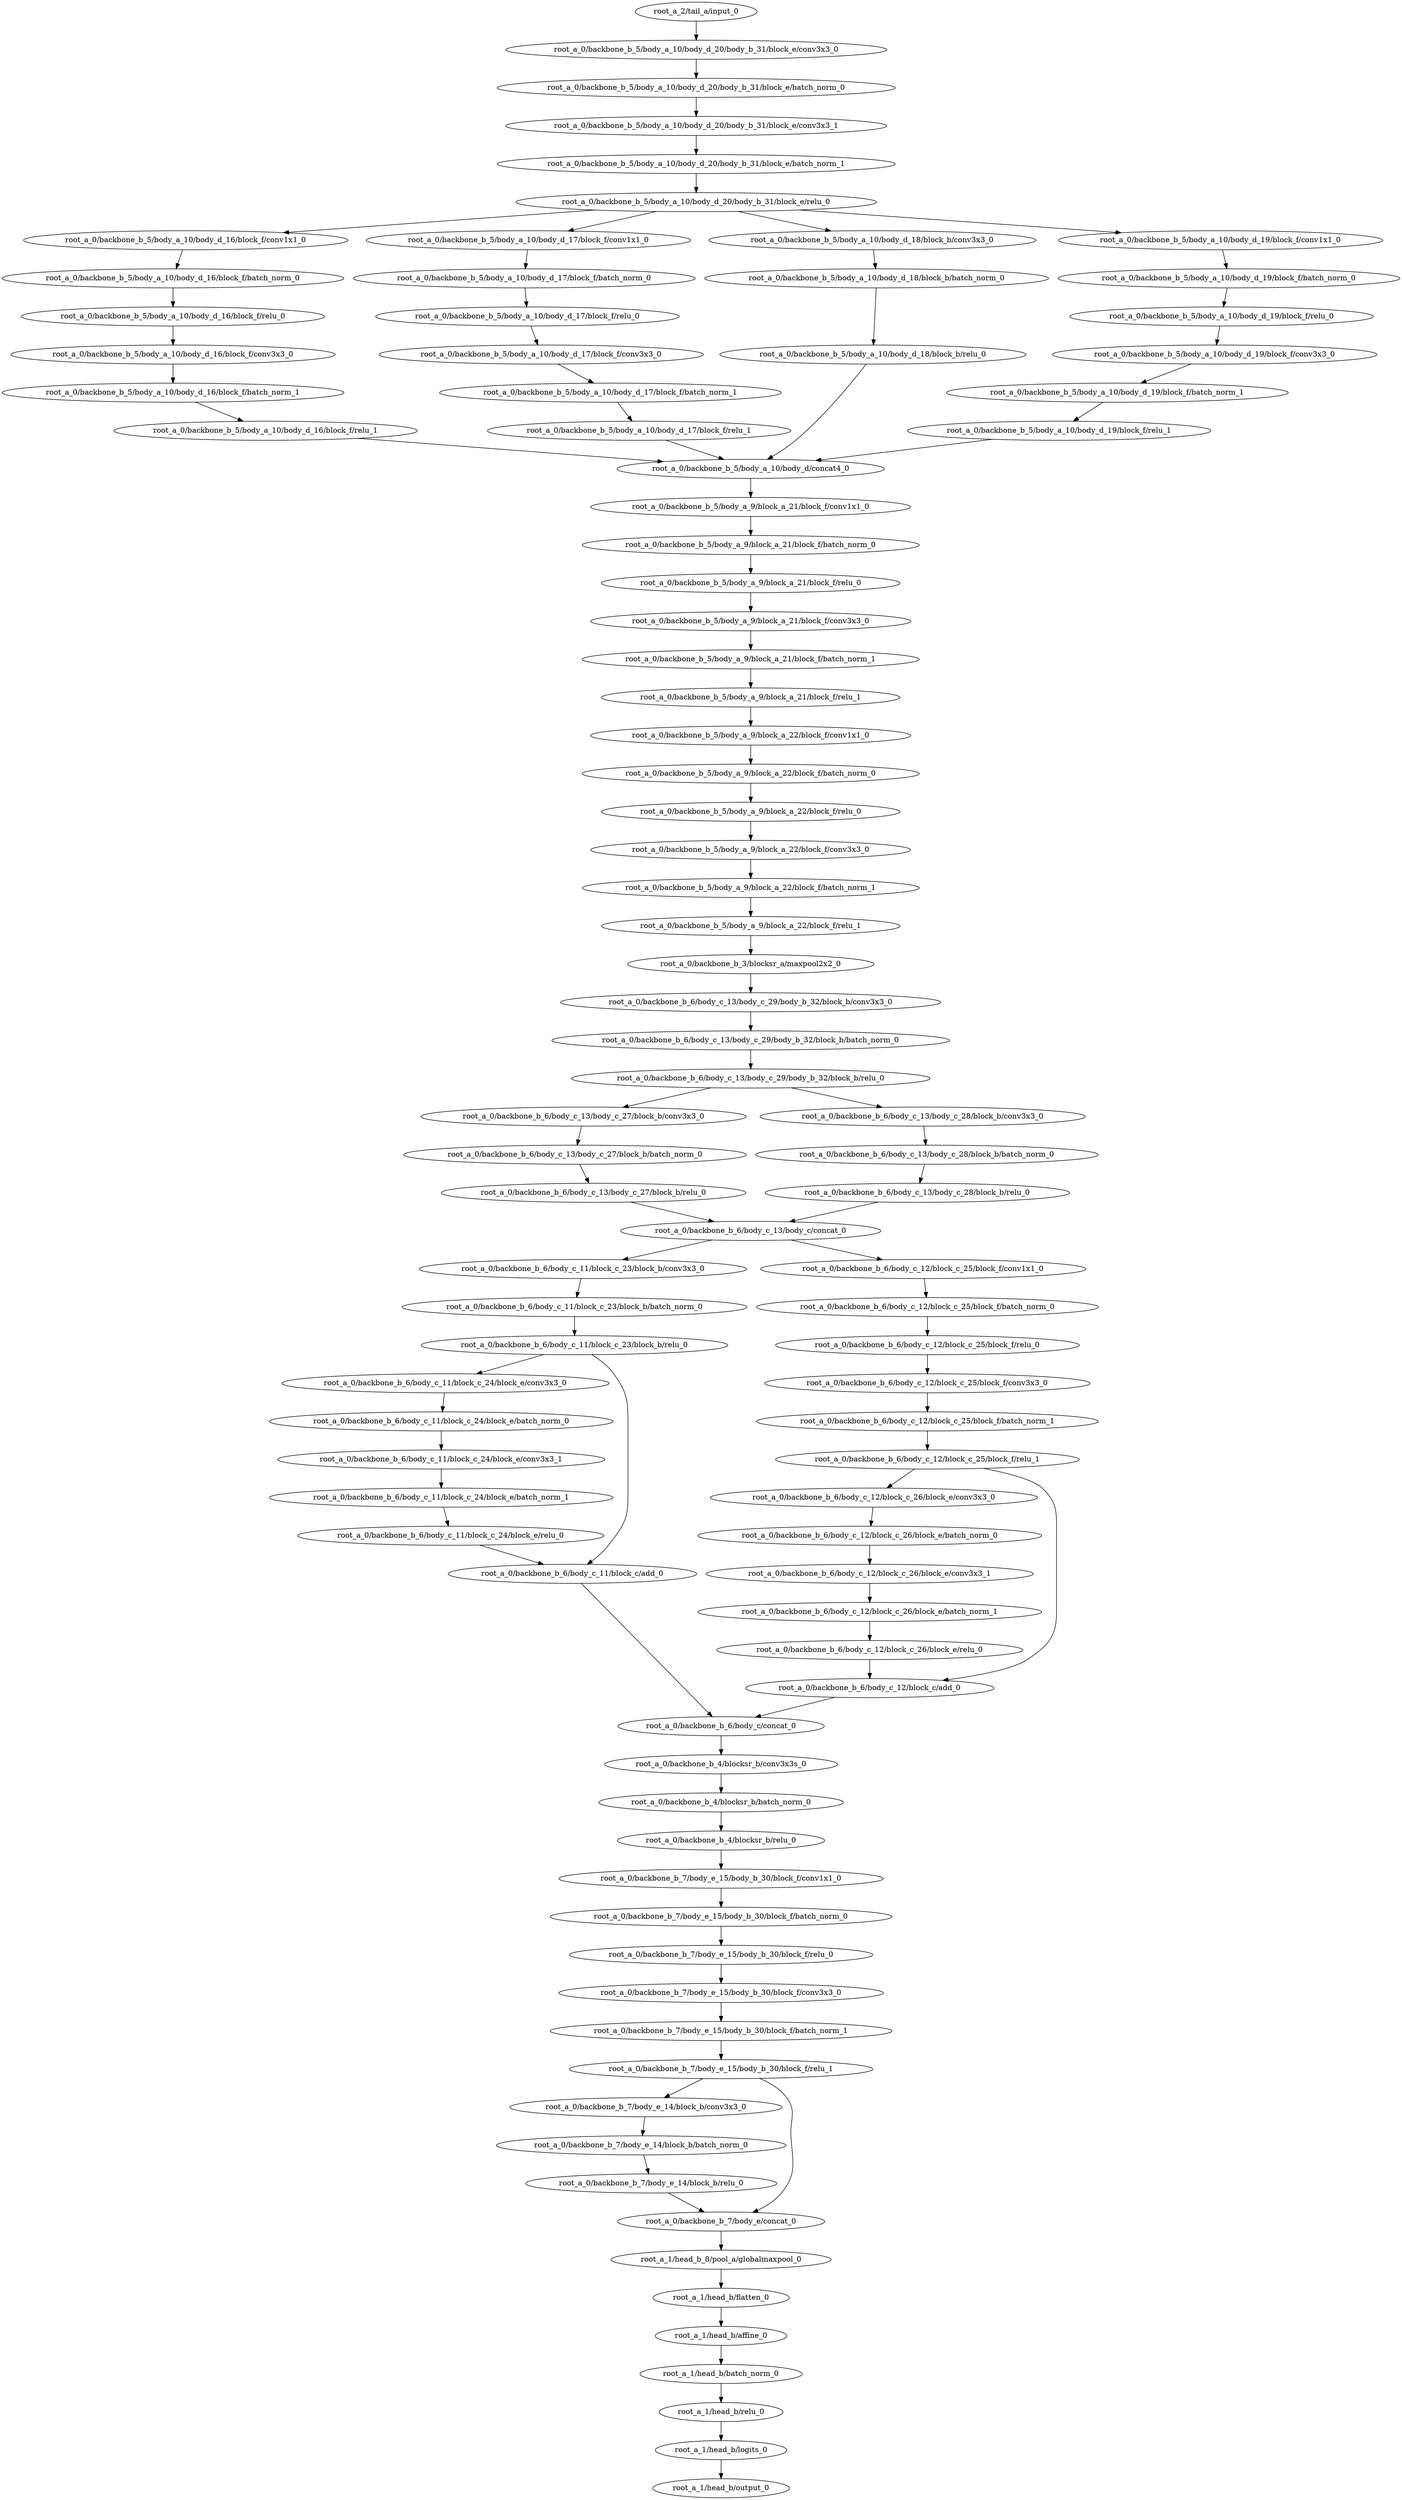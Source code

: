 digraph root_a {
	"root_a_2/tail_a/input_0"
	"root_a_0/backbone_b_5/body_a_10/body_d_20/body_b_31/block_e/conv3x3_0"
	"root_a_0/backbone_b_5/body_a_10/body_d_20/body_b_31/block_e/batch_norm_0"
	"root_a_0/backbone_b_5/body_a_10/body_d_20/body_b_31/block_e/conv3x3_1"
	"root_a_0/backbone_b_5/body_a_10/body_d_20/body_b_31/block_e/batch_norm_1"
	"root_a_0/backbone_b_5/body_a_10/body_d_20/body_b_31/block_e/relu_0"
	"root_a_0/backbone_b_5/body_a_10/body_d_16/block_f/conv1x1_0"
	"root_a_0/backbone_b_5/body_a_10/body_d_16/block_f/batch_norm_0"
	"root_a_0/backbone_b_5/body_a_10/body_d_16/block_f/relu_0"
	"root_a_0/backbone_b_5/body_a_10/body_d_16/block_f/conv3x3_0"
	"root_a_0/backbone_b_5/body_a_10/body_d_16/block_f/batch_norm_1"
	"root_a_0/backbone_b_5/body_a_10/body_d_16/block_f/relu_1"
	"root_a_0/backbone_b_5/body_a_10/body_d_17/block_f/conv1x1_0"
	"root_a_0/backbone_b_5/body_a_10/body_d_17/block_f/batch_norm_0"
	"root_a_0/backbone_b_5/body_a_10/body_d_17/block_f/relu_0"
	"root_a_0/backbone_b_5/body_a_10/body_d_17/block_f/conv3x3_0"
	"root_a_0/backbone_b_5/body_a_10/body_d_17/block_f/batch_norm_1"
	"root_a_0/backbone_b_5/body_a_10/body_d_17/block_f/relu_1"
	"root_a_0/backbone_b_5/body_a_10/body_d_18/block_b/conv3x3_0"
	"root_a_0/backbone_b_5/body_a_10/body_d_18/block_b/batch_norm_0"
	"root_a_0/backbone_b_5/body_a_10/body_d_18/block_b/relu_0"
	"root_a_0/backbone_b_5/body_a_10/body_d_19/block_f/conv1x1_0"
	"root_a_0/backbone_b_5/body_a_10/body_d_19/block_f/batch_norm_0"
	"root_a_0/backbone_b_5/body_a_10/body_d_19/block_f/relu_0"
	"root_a_0/backbone_b_5/body_a_10/body_d_19/block_f/conv3x3_0"
	"root_a_0/backbone_b_5/body_a_10/body_d_19/block_f/batch_norm_1"
	"root_a_0/backbone_b_5/body_a_10/body_d_19/block_f/relu_1"
	"root_a_0/backbone_b_5/body_a_10/body_d/concat4_0"
	"root_a_0/backbone_b_5/body_a_9/block_a_21/block_f/conv1x1_0"
	"root_a_0/backbone_b_5/body_a_9/block_a_21/block_f/batch_norm_0"
	"root_a_0/backbone_b_5/body_a_9/block_a_21/block_f/relu_0"
	"root_a_0/backbone_b_5/body_a_9/block_a_21/block_f/conv3x3_0"
	"root_a_0/backbone_b_5/body_a_9/block_a_21/block_f/batch_norm_1"
	"root_a_0/backbone_b_5/body_a_9/block_a_21/block_f/relu_1"
	"root_a_0/backbone_b_5/body_a_9/block_a_22/block_f/conv1x1_0"
	"root_a_0/backbone_b_5/body_a_9/block_a_22/block_f/batch_norm_0"
	"root_a_0/backbone_b_5/body_a_9/block_a_22/block_f/relu_0"
	"root_a_0/backbone_b_5/body_a_9/block_a_22/block_f/conv3x3_0"
	"root_a_0/backbone_b_5/body_a_9/block_a_22/block_f/batch_norm_1"
	"root_a_0/backbone_b_5/body_a_9/block_a_22/block_f/relu_1"
	"root_a_0/backbone_b_3/blocksr_a/maxpool2x2_0"
	"root_a_0/backbone_b_6/body_c_13/body_c_29/body_b_32/block_b/conv3x3_0"
	"root_a_0/backbone_b_6/body_c_13/body_c_29/body_b_32/block_b/batch_norm_0"
	"root_a_0/backbone_b_6/body_c_13/body_c_29/body_b_32/block_b/relu_0"
	"root_a_0/backbone_b_6/body_c_13/body_c_27/block_b/conv3x3_0"
	"root_a_0/backbone_b_6/body_c_13/body_c_27/block_b/batch_norm_0"
	"root_a_0/backbone_b_6/body_c_13/body_c_27/block_b/relu_0"
	"root_a_0/backbone_b_6/body_c_13/body_c_28/block_b/conv3x3_0"
	"root_a_0/backbone_b_6/body_c_13/body_c_28/block_b/batch_norm_0"
	"root_a_0/backbone_b_6/body_c_13/body_c_28/block_b/relu_0"
	"root_a_0/backbone_b_6/body_c_13/body_c/concat_0"
	"root_a_0/backbone_b_6/body_c_11/block_c_23/block_b/conv3x3_0"
	"root_a_0/backbone_b_6/body_c_11/block_c_23/block_b/batch_norm_0"
	"root_a_0/backbone_b_6/body_c_11/block_c_23/block_b/relu_0"
	"root_a_0/backbone_b_6/body_c_11/block_c_24/block_e/conv3x3_0"
	"root_a_0/backbone_b_6/body_c_11/block_c_24/block_e/batch_norm_0"
	"root_a_0/backbone_b_6/body_c_11/block_c_24/block_e/conv3x3_1"
	"root_a_0/backbone_b_6/body_c_11/block_c_24/block_e/batch_norm_1"
	"root_a_0/backbone_b_6/body_c_11/block_c_24/block_e/relu_0"
	"root_a_0/backbone_b_6/body_c_11/block_c/add_0"
	"root_a_0/backbone_b_6/body_c_12/block_c_25/block_f/conv1x1_0"
	"root_a_0/backbone_b_6/body_c_12/block_c_25/block_f/batch_norm_0"
	"root_a_0/backbone_b_6/body_c_12/block_c_25/block_f/relu_0"
	"root_a_0/backbone_b_6/body_c_12/block_c_25/block_f/conv3x3_0"
	"root_a_0/backbone_b_6/body_c_12/block_c_25/block_f/batch_norm_1"
	"root_a_0/backbone_b_6/body_c_12/block_c_25/block_f/relu_1"
	"root_a_0/backbone_b_6/body_c_12/block_c_26/block_e/conv3x3_0"
	"root_a_0/backbone_b_6/body_c_12/block_c_26/block_e/batch_norm_0"
	"root_a_0/backbone_b_6/body_c_12/block_c_26/block_e/conv3x3_1"
	"root_a_0/backbone_b_6/body_c_12/block_c_26/block_e/batch_norm_1"
	"root_a_0/backbone_b_6/body_c_12/block_c_26/block_e/relu_0"
	"root_a_0/backbone_b_6/body_c_12/block_c/add_0"
	"root_a_0/backbone_b_6/body_c/concat_0"
	"root_a_0/backbone_b_4/blocksr_b/conv3x3s_0"
	"root_a_0/backbone_b_4/blocksr_b/batch_norm_0"
	"root_a_0/backbone_b_4/blocksr_b/relu_0"
	"root_a_0/backbone_b_7/body_e_15/body_b_30/block_f/conv1x1_0"
	"root_a_0/backbone_b_7/body_e_15/body_b_30/block_f/batch_norm_0"
	"root_a_0/backbone_b_7/body_e_15/body_b_30/block_f/relu_0"
	"root_a_0/backbone_b_7/body_e_15/body_b_30/block_f/conv3x3_0"
	"root_a_0/backbone_b_7/body_e_15/body_b_30/block_f/batch_norm_1"
	"root_a_0/backbone_b_7/body_e_15/body_b_30/block_f/relu_1"
	"root_a_0/backbone_b_7/body_e_14/block_b/conv3x3_0"
	"root_a_0/backbone_b_7/body_e_14/block_b/batch_norm_0"
	"root_a_0/backbone_b_7/body_e_14/block_b/relu_0"
	"root_a_0/backbone_b_7/body_e/concat_0"
	"root_a_1/head_b_8/pool_a/globalmaxpool_0"
	"root_a_1/head_b/flatten_0"
	"root_a_1/head_b/affine_0"
	"root_a_1/head_b/batch_norm_0"
	"root_a_1/head_b/relu_0"
	"root_a_1/head_b/logits_0"
	"root_a_1/head_b/output_0"

	"root_a_2/tail_a/input_0" -> "root_a_0/backbone_b_5/body_a_10/body_d_20/body_b_31/block_e/conv3x3_0"
	"root_a_0/backbone_b_5/body_a_10/body_d_20/body_b_31/block_e/conv3x3_0" -> "root_a_0/backbone_b_5/body_a_10/body_d_20/body_b_31/block_e/batch_norm_0"
	"root_a_0/backbone_b_5/body_a_10/body_d_20/body_b_31/block_e/batch_norm_0" -> "root_a_0/backbone_b_5/body_a_10/body_d_20/body_b_31/block_e/conv3x3_1"
	"root_a_0/backbone_b_5/body_a_10/body_d_20/body_b_31/block_e/conv3x3_1" -> "root_a_0/backbone_b_5/body_a_10/body_d_20/body_b_31/block_e/batch_norm_1"
	"root_a_0/backbone_b_5/body_a_10/body_d_20/body_b_31/block_e/batch_norm_1" -> "root_a_0/backbone_b_5/body_a_10/body_d_20/body_b_31/block_e/relu_0"
	"root_a_0/backbone_b_5/body_a_10/body_d_20/body_b_31/block_e/relu_0" -> "root_a_0/backbone_b_5/body_a_10/body_d_16/block_f/conv1x1_0"
	"root_a_0/backbone_b_5/body_a_10/body_d_16/block_f/conv1x1_0" -> "root_a_0/backbone_b_5/body_a_10/body_d_16/block_f/batch_norm_0"
	"root_a_0/backbone_b_5/body_a_10/body_d_16/block_f/batch_norm_0" -> "root_a_0/backbone_b_5/body_a_10/body_d_16/block_f/relu_0"
	"root_a_0/backbone_b_5/body_a_10/body_d_16/block_f/relu_0" -> "root_a_0/backbone_b_5/body_a_10/body_d_16/block_f/conv3x3_0"
	"root_a_0/backbone_b_5/body_a_10/body_d_16/block_f/conv3x3_0" -> "root_a_0/backbone_b_5/body_a_10/body_d_16/block_f/batch_norm_1"
	"root_a_0/backbone_b_5/body_a_10/body_d_16/block_f/batch_norm_1" -> "root_a_0/backbone_b_5/body_a_10/body_d_16/block_f/relu_1"
	"root_a_0/backbone_b_5/body_a_10/body_d_20/body_b_31/block_e/relu_0" -> "root_a_0/backbone_b_5/body_a_10/body_d_17/block_f/conv1x1_0"
	"root_a_0/backbone_b_5/body_a_10/body_d_17/block_f/conv1x1_0" -> "root_a_0/backbone_b_5/body_a_10/body_d_17/block_f/batch_norm_0"
	"root_a_0/backbone_b_5/body_a_10/body_d_17/block_f/batch_norm_0" -> "root_a_0/backbone_b_5/body_a_10/body_d_17/block_f/relu_0"
	"root_a_0/backbone_b_5/body_a_10/body_d_17/block_f/relu_0" -> "root_a_0/backbone_b_5/body_a_10/body_d_17/block_f/conv3x3_0"
	"root_a_0/backbone_b_5/body_a_10/body_d_17/block_f/conv3x3_0" -> "root_a_0/backbone_b_5/body_a_10/body_d_17/block_f/batch_norm_1"
	"root_a_0/backbone_b_5/body_a_10/body_d_17/block_f/batch_norm_1" -> "root_a_0/backbone_b_5/body_a_10/body_d_17/block_f/relu_1"
	"root_a_0/backbone_b_5/body_a_10/body_d_20/body_b_31/block_e/relu_0" -> "root_a_0/backbone_b_5/body_a_10/body_d_18/block_b/conv3x3_0"
	"root_a_0/backbone_b_5/body_a_10/body_d_18/block_b/conv3x3_0" -> "root_a_0/backbone_b_5/body_a_10/body_d_18/block_b/batch_norm_0"
	"root_a_0/backbone_b_5/body_a_10/body_d_18/block_b/batch_norm_0" -> "root_a_0/backbone_b_5/body_a_10/body_d_18/block_b/relu_0"
	"root_a_0/backbone_b_5/body_a_10/body_d_20/body_b_31/block_e/relu_0" -> "root_a_0/backbone_b_5/body_a_10/body_d_19/block_f/conv1x1_0"
	"root_a_0/backbone_b_5/body_a_10/body_d_19/block_f/conv1x1_0" -> "root_a_0/backbone_b_5/body_a_10/body_d_19/block_f/batch_norm_0"
	"root_a_0/backbone_b_5/body_a_10/body_d_19/block_f/batch_norm_0" -> "root_a_0/backbone_b_5/body_a_10/body_d_19/block_f/relu_0"
	"root_a_0/backbone_b_5/body_a_10/body_d_19/block_f/relu_0" -> "root_a_0/backbone_b_5/body_a_10/body_d_19/block_f/conv3x3_0"
	"root_a_0/backbone_b_5/body_a_10/body_d_19/block_f/conv3x3_0" -> "root_a_0/backbone_b_5/body_a_10/body_d_19/block_f/batch_norm_1"
	"root_a_0/backbone_b_5/body_a_10/body_d_19/block_f/batch_norm_1" -> "root_a_0/backbone_b_5/body_a_10/body_d_19/block_f/relu_1"
	"root_a_0/backbone_b_5/body_a_10/body_d_16/block_f/relu_1" -> "root_a_0/backbone_b_5/body_a_10/body_d/concat4_0"
	"root_a_0/backbone_b_5/body_a_10/body_d_17/block_f/relu_1" -> "root_a_0/backbone_b_5/body_a_10/body_d/concat4_0"
	"root_a_0/backbone_b_5/body_a_10/body_d_18/block_b/relu_0" -> "root_a_0/backbone_b_5/body_a_10/body_d/concat4_0"
	"root_a_0/backbone_b_5/body_a_10/body_d_19/block_f/relu_1" -> "root_a_0/backbone_b_5/body_a_10/body_d/concat4_0"
	"root_a_0/backbone_b_5/body_a_10/body_d/concat4_0" -> "root_a_0/backbone_b_5/body_a_9/block_a_21/block_f/conv1x1_0"
	"root_a_0/backbone_b_5/body_a_9/block_a_21/block_f/conv1x1_0" -> "root_a_0/backbone_b_5/body_a_9/block_a_21/block_f/batch_norm_0"
	"root_a_0/backbone_b_5/body_a_9/block_a_21/block_f/batch_norm_0" -> "root_a_0/backbone_b_5/body_a_9/block_a_21/block_f/relu_0"
	"root_a_0/backbone_b_5/body_a_9/block_a_21/block_f/relu_0" -> "root_a_0/backbone_b_5/body_a_9/block_a_21/block_f/conv3x3_0"
	"root_a_0/backbone_b_5/body_a_9/block_a_21/block_f/conv3x3_0" -> "root_a_0/backbone_b_5/body_a_9/block_a_21/block_f/batch_norm_1"
	"root_a_0/backbone_b_5/body_a_9/block_a_21/block_f/batch_norm_1" -> "root_a_0/backbone_b_5/body_a_9/block_a_21/block_f/relu_1"
	"root_a_0/backbone_b_5/body_a_9/block_a_21/block_f/relu_1" -> "root_a_0/backbone_b_5/body_a_9/block_a_22/block_f/conv1x1_0"
	"root_a_0/backbone_b_5/body_a_9/block_a_22/block_f/conv1x1_0" -> "root_a_0/backbone_b_5/body_a_9/block_a_22/block_f/batch_norm_0"
	"root_a_0/backbone_b_5/body_a_9/block_a_22/block_f/batch_norm_0" -> "root_a_0/backbone_b_5/body_a_9/block_a_22/block_f/relu_0"
	"root_a_0/backbone_b_5/body_a_9/block_a_22/block_f/relu_0" -> "root_a_0/backbone_b_5/body_a_9/block_a_22/block_f/conv3x3_0"
	"root_a_0/backbone_b_5/body_a_9/block_a_22/block_f/conv3x3_0" -> "root_a_0/backbone_b_5/body_a_9/block_a_22/block_f/batch_norm_1"
	"root_a_0/backbone_b_5/body_a_9/block_a_22/block_f/batch_norm_1" -> "root_a_0/backbone_b_5/body_a_9/block_a_22/block_f/relu_1"
	"root_a_0/backbone_b_5/body_a_9/block_a_22/block_f/relu_1" -> "root_a_0/backbone_b_3/blocksr_a/maxpool2x2_0"
	"root_a_0/backbone_b_3/blocksr_a/maxpool2x2_0" -> "root_a_0/backbone_b_6/body_c_13/body_c_29/body_b_32/block_b/conv3x3_0"
	"root_a_0/backbone_b_6/body_c_13/body_c_29/body_b_32/block_b/conv3x3_0" -> "root_a_0/backbone_b_6/body_c_13/body_c_29/body_b_32/block_b/batch_norm_0"
	"root_a_0/backbone_b_6/body_c_13/body_c_29/body_b_32/block_b/batch_norm_0" -> "root_a_0/backbone_b_6/body_c_13/body_c_29/body_b_32/block_b/relu_0"
	"root_a_0/backbone_b_6/body_c_13/body_c_29/body_b_32/block_b/relu_0" -> "root_a_0/backbone_b_6/body_c_13/body_c_27/block_b/conv3x3_0"
	"root_a_0/backbone_b_6/body_c_13/body_c_27/block_b/conv3x3_0" -> "root_a_0/backbone_b_6/body_c_13/body_c_27/block_b/batch_norm_0"
	"root_a_0/backbone_b_6/body_c_13/body_c_27/block_b/batch_norm_0" -> "root_a_0/backbone_b_6/body_c_13/body_c_27/block_b/relu_0"
	"root_a_0/backbone_b_6/body_c_13/body_c_29/body_b_32/block_b/relu_0" -> "root_a_0/backbone_b_6/body_c_13/body_c_28/block_b/conv3x3_0"
	"root_a_0/backbone_b_6/body_c_13/body_c_28/block_b/conv3x3_0" -> "root_a_0/backbone_b_6/body_c_13/body_c_28/block_b/batch_norm_0"
	"root_a_0/backbone_b_6/body_c_13/body_c_28/block_b/batch_norm_0" -> "root_a_0/backbone_b_6/body_c_13/body_c_28/block_b/relu_0"
	"root_a_0/backbone_b_6/body_c_13/body_c_27/block_b/relu_0" -> "root_a_0/backbone_b_6/body_c_13/body_c/concat_0"
	"root_a_0/backbone_b_6/body_c_13/body_c_28/block_b/relu_0" -> "root_a_0/backbone_b_6/body_c_13/body_c/concat_0"
	"root_a_0/backbone_b_6/body_c_13/body_c/concat_0" -> "root_a_0/backbone_b_6/body_c_11/block_c_23/block_b/conv3x3_0"
	"root_a_0/backbone_b_6/body_c_11/block_c_23/block_b/conv3x3_0" -> "root_a_0/backbone_b_6/body_c_11/block_c_23/block_b/batch_norm_0"
	"root_a_0/backbone_b_6/body_c_11/block_c_23/block_b/batch_norm_0" -> "root_a_0/backbone_b_6/body_c_11/block_c_23/block_b/relu_0"
	"root_a_0/backbone_b_6/body_c_11/block_c_23/block_b/relu_0" -> "root_a_0/backbone_b_6/body_c_11/block_c_24/block_e/conv3x3_0"
	"root_a_0/backbone_b_6/body_c_11/block_c_24/block_e/conv3x3_0" -> "root_a_0/backbone_b_6/body_c_11/block_c_24/block_e/batch_norm_0"
	"root_a_0/backbone_b_6/body_c_11/block_c_24/block_e/batch_norm_0" -> "root_a_0/backbone_b_6/body_c_11/block_c_24/block_e/conv3x3_1"
	"root_a_0/backbone_b_6/body_c_11/block_c_24/block_e/conv3x3_1" -> "root_a_0/backbone_b_6/body_c_11/block_c_24/block_e/batch_norm_1"
	"root_a_0/backbone_b_6/body_c_11/block_c_24/block_e/batch_norm_1" -> "root_a_0/backbone_b_6/body_c_11/block_c_24/block_e/relu_0"
	"root_a_0/backbone_b_6/body_c_11/block_c_24/block_e/relu_0" -> "root_a_0/backbone_b_6/body_c_11/block_c/add_0"
	"root_a_0/backbone_b_6/body_c_11/block_c_23/block_b/relu_0" -> "root_a_0/backbone_b_6/body_c_11/block_c/add_0"
	"root_a_0/backbone_b_6/body_c_13/body_c/concat_0" -> "root_a_0/backbone_b_6/body_c_12/block_c_25/block_f/conv1x1_0"
	"root_a_0/backbone_b_6/body_c_12/block_c_25/block_f/conv1x1_0" -> "root_a_0/backbone_b_6/body_c_12/block_c_25/block_f/batch_norm_0"
	"root_a_0/backbone_b_6/body_c_12/block_c_25/block_f/batch_norm_0" -> "root_a_0/backbone_b_6/body_c_12/block_c_25/block_f/relu_0"
	"root_a_0/backbone_b_6/body_c_12/block_c_25/block_f/relu_0" -> "root_a_0/backbone_b_6/body_c_12/block_c_25/block_f/conv3x3_0"
	"root_a_0/backbone_b_6/body_c_12/block_c_25/block_f/conv3x3_0" -> "root_a_0/backbone_b_6/body_c_12/block_c_25/block_f/batch_norm_1"
	"root_a_0/backbone_b_6/body_c_12/block_c_25/block_f/batch_norm_1" -> "root_a_0/backbone_b_6/body_c_12/block_c_25/block_f/relu_1"
	"root_a_0/backbone_b_6/body_c_12/block_c_25/block_f/relu_1" -> "root_a_0/backbone_b_6/body_c_12/block_c_26/block_e/conv3x3_0"
	"root_a_0/backbone_b_6/body_c_12/block_c_26/block_e/conv3x3_0" -> "root_a_0/backbone_b_6/body_c_12/block_c_26/block_e/batch_norm_0"
	"root_a_0/backbone_b_6/body_c_12/block_c_26/block_e/batch_norm_0" -> "root_a_0/backbone_b_6/body_c_12/block_c_26/block_e/conv3x3_1"
	"root_a_0/backbone_b_6/body_c_12/block_c_26/block_e/conv3x3_1" -> "root_a_0/backbone_b_6/body_c_12/block_c_26/block_e/batch_norm_1"
	"root_a_0/backbone_b_6/body_c_12/block_c_26/block_e/batch_norm_1" -> "root_a_0/backbone_b_6/body_c_12/block_c_26/block_e/relu_0"
	"root_a_0/backbone_b_6/body_c_12/block_c_26/block_e/relu_0" -> "root_a_0/backbone_b_6/body_c_12/block_c/add_0"
	"root_a_0/backbone_b_6/body_c_12/block_c_25/block_f/relu_1" -> "root_a_0/backbone_b_6/body_c_12/block_c/add_0"
	"root_a_0/backbone_b_6/body_c_11/block_c/add_0" -> "root_a_0/backbone_b_6/body_c/concat_0"
	"root_a_0/backbone_b_6/body_c_12/block_c/add_0" -> "root_a_0/backbone_b_6/body_c/concat_0"
	"root_a_0/backbone_b_6/body_c/concat_0" -> "root_a_0/backbone_b_4/blocksr_b/conv3x3s_0"
	"root_a_0/backbone_b_4/blocksr_b/conv3x3s_0" -> "root_a_0/backbone_b_4/blocksr_b/batch_norm_0"
	"root_a_0/backbone_b_4/blocksr_b/batch_norm_0" -> "root_a_0/backbone_b_4/blocksr_b/relu_0"
	"root_a_0/backbone_b_4/blocksr_b/relu_0" -> "root_a_0/backbone_b_7/body_e_15/body_b_30/block_f/conv1x1_0"
	"root_a_0/backbone_b_7/body_e_15/body_b_30/block_f/conv1x1_0" -> "root_a_0/backbone_b_7/body_e_15/body_b_30/block_f/batch_norm_0"
	"root_a_0/backbone_b_7/body_e_15/body_b_30/block_f/batch_norm_0" -> "root_a_0/backbone_b_7/body_e_15/body_b_30/block_f/relu_0"
	"root_a_0/backbone_b_7/body_e_15/body_b_30/block_f/relu_0" -> "root_a_0/backbone_b_7/body_e_15/body_b_30/block_f/conv3x3_0"
	"root_a_0/backbone_b_7/body_e_15/body_b_30/block_f/conv3x3_0" -> "root_a_0/backbone_b_7/body_e_15/body_b_30/block_f/batch_norm_1"
	"root_a_0/backbone_b_7/body_e_15/body_b_30/block_f/batch_norm_1" -> "root_a_0/backbone_b_7/body_e_15/body_b_30/block_f/relu_1"
	"root_a_0/backbone_b_7/body_e_15/body_b_30/block_f/relu_1" -> "root_a_0/backbone_b_7/body_e_14/block_b/conv3x3_0"
	"root_a_0/backbone_b_7/body_e_14/block_b/conv3x3_0" -> "root_a_0/backbone_b_7/body_e_14/block_b/batch_norm_0"
	"root_a_0/backbone_b_7/body_e_14/block_b/batch_norm_0" -> "root_a_0/backbone_b_7/body_e_14/block_b/relu_0"
	"root_a_0/backbone_b_7/body_e_14/block_b/relu_0" -> "root_a_0/backbone_b_7/body_e/concat_0"
	"root_a_0/backbone_b_7/body_e_15/body_b_30/block_f/relu_1" -> "root_a_0/backbone_b_7/body_e/concat_0"
	"root_a_0/backbone_b_7/body_e/concat_0" -> "root_a_1/head_b_8/pool_a/globalmaxpool_0"
	"root_a_1/head_b_8/pool_a/globalmaxpool_0" -> "root_a_1/head_b/flatten_0"
	"root_a_1/head_b/flatten_0" -> "root_a_1/head_b/affine_0"
	"root_a_1/head_b/affine_0" -> "root_a_1/head_b/batch_norm_0"
	"root_a_1/head_b/batch_norm_0" -> "root_a_1/head_b/relu_0"
	"root_a_1/head_b/relu_0" -> "root_a_1/head_b/logits_0"
	"root_a_1/head_b/logits_0" -> "root_a_1/head_b/output_0"

}